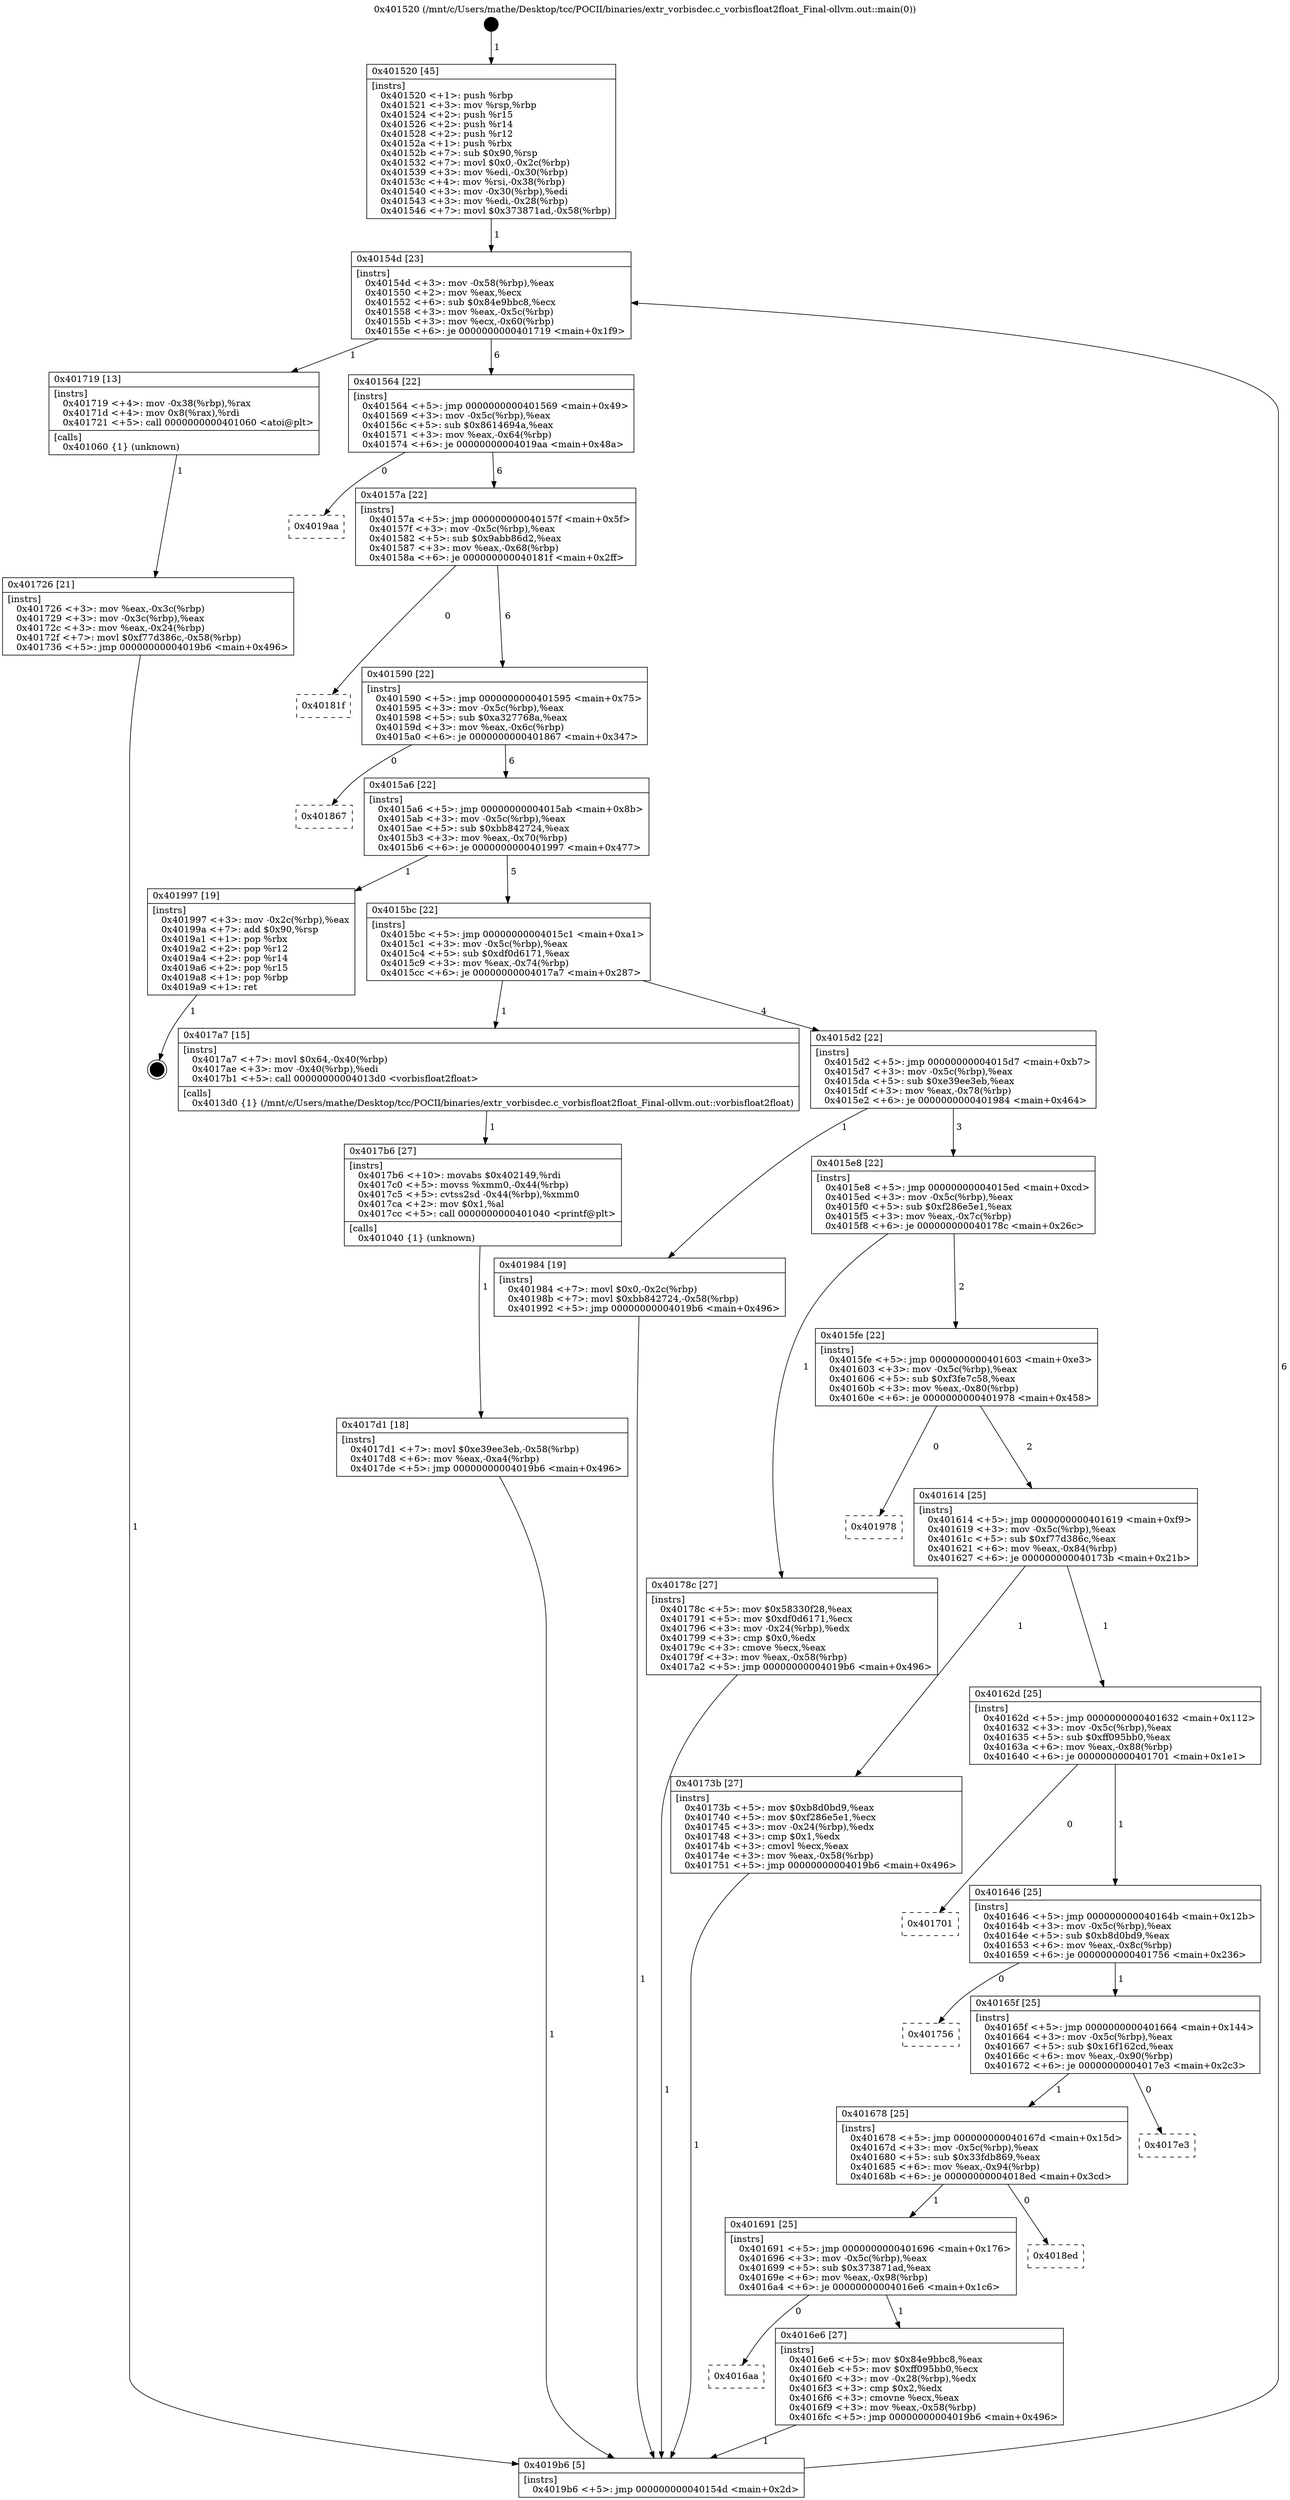 digraph "0x401520" {
  label = "0x401520 (/mnt/c/Users/mathe/Desktop/tcc/POCII/binaries/extr_vorbisdec.c_vorbisfloat2float_Final-ollvm.out::main(0))"
  labelloc = "t"
  node[shape=record]

  Entry [label="",width=0.3,height=0.3,shape=circle,fillcolor=black,style=filled]
  "0x40154d" [label="{
     0x40154d [23]\l
     | [instrs]\l
     &nbsp;&nbsp;0x40154d \<+3\>: mov -0x58(%rbp),%eax\l
     &nbsp;&nbsp;0x401550 \<+2\>: mov %eax,%ecx\l
     &nbsp;&nbsp;0x401552 \<+6\>: sub $0x84e9bbc8,%ecx\l
     &nbsp;&nbsp;0x401558 \<+3\>: mov %eax,-0x5c(%rbp)\l
     &nbsp;&nbsp;0x40155b \<+3\>: mov %ecx,-0x60(%rbp)\l
     &nbsp;&nbsp;0x40155e \<+6\>: je 0000000000401719 \<main+0x1f9\>\l
  }"]
  "0x401719" [label="{
     0x401719 [13]\l
     | [instrs]\l
     &nbsp;&nbsp;0x401719 \<+4\>: mov -0x38(%rbp),%rax\l
     &nbsp;&nbsp;0x40171d \<+4\>: mov 0x8(%rax),%rdi\l
     &nbsp;&nbsp;0x401721 \<+5\>: call 0000000000401060 \<atoi@plt\>\l
     | [calls]\l
     &nbsp;&nbsp;0x401060 \{1\} (unknown)\l
  }"]
  "0x401564" [label="{
     0x401564 [22]\l
     | [instrs]\l
     &nbsp;&nbsp;0x401564 \<+5\>: jmp 0000000000401569 \<main+0x49\>\l
     &nbsp;&nbsp;0x401569 \<+3\>: mov -0x5c(%rbp),%eax\l
     &nbsp;&nbsp;0x40156c \<+5\>: sub $0x8614694a,%eax\l
     &nbsp;&nbsp;0x401571 \<+3\>: mov %eax,-0x64(%rbp)\l
     &nbsp;&nbsp;0x401574 \<+6\>: je 00000000004019aa \<main+0x48a\>\l
  }"]
  Exit [label="",width=0.3,height=0.3,shape=circle,fillcolor=black,style=filled,peripheries=2]
  "0x4019aa" [label="{
     0x4019aa\l
  }", style=dashed]
  "0x40157a" [label="{
     0x40157a [22]\l
     | [instrs]\l
     &nbsp;&nbsp;0x40157a \<+5\>: jmp 000000000040157f \<main+0x5f\>\l
     &nbsp;&nbsp;0x40157f \<+3\>: mov -0x5c(%rbp),%eax\l
     &nbsp;&nbsp;0x401582 \<+5\>: sub $0x9abb86d2,%eax\l
     &nbsp;&nbsp;0x401587 \<+3\>: mov %eax,-0x68(%rbp)\l
     &nbsp;&nbsp;0x40158a \<+6\>: je 000000000040181f \<main+0x2ff\>\l
  }"]
  "0x4017d1" [label="{
     0x4017d1 [18]\l
     | [instrs]\l
     &nbsp;&nbsp;0x4017d1 \<+7\>: movl $0xe39ee3eb,-0x58(%rbp)\l
     &nbsp;&nbsp;0x4017d8 \<+6\>: mov %eax,-0xa4(%rbp)\l
     &nbsp;&nbsp;0x4017de \<+5\>: jmp 00000000004019b6 \<main+0x496\>\l
  }"]
  "0x40181f" [label="{
     0x40181f\l
  }", style=dashed]
  "0x401590" [label="{
     0x401590 [22]\l
     | [instrs]\l
     &nbsp;&nbsp;0x401590 \<+5\>: jmp 0000000000401595 \<main+0x75\>\l
     &nbsp;&nbsp;0x401595 \<+3\>: mov -0x5c(%rbp),%eax\l
     &nbsp;&nbsp;0x401598 \<+5\>: sub $0xa327768a,%eax\l
     &nbsp;&nbsp;0x40159d \<+3\>: mov %eax,-0x6c(%rbp)\l
     &nbsp;&nbsp;0x4015a0 \<+6\>: je 0000000000401867 \<main+0x347\>\l
  }"]
  "0x4017b6" [label="{
     0x4017b6 [27]\l
     | [instrs]\l
     &nbsp;&nbsp;0x4017b6 \<+10\>: movabs $0x402149,%rdi\l
     &nbsp;&nbsp;0x4017c0 \<+5\>: movss %xmm0,-0x44(%rbp)\l
     &nbsp;&nbsp;0x4017c5 \<+5\>: cvtss2sd -0x44(%rbp),%xmm0\l
     &nbsp;&nbsp;0x4017ca \<+2\>: mov $0x1,%al\l
     &nbsp;&nbsp;0x4017cc \<+5\>: call 0000000000401040 \<printf@plt\>\l
     | [calls]\l
     &nbsp;&nbsp;0x401040 \{1\} (unknown)\l
  }"]
  "0x401867" [label="{
     0x401867\l
  }", style=dashed]
  "0x4015a6" [label="{
     0x4015a6 [22]\l
     | [instrs]\l
     &nbsp;&nbsp;0x4015a6 \<+5\>: jmp 00000000004015ab \<main+0x8b\>\l
     &nbsp;&nbsp;0x4015ab \<+3\>: mov -0x5c(%rbp),%eax\l
     &nbsp;&nbsp;0x4015ae \<+5\>: sub $0xbb842724,%eax\l
     &nbsp;&nbsp;0x4015b3 \<+3\>: mov %eax,-0x70(%rbp)\l
     &nbsp;&nbsp;0x4015b6 \<+6\>: je 0000000000401997 \<main+0x477\>\l
  }"]
  "0x401726" [label="{
     0x401726 [21]\l
     | [instrs]\l
     &nbsp;&nbsp;0x401726 \<+3\>: mov %eax,-0x3c(%rbp)\l
     &nbsp;&nbsp;0x401729 \<+3\>: mov -0x3c(%rbp),%eax\l
     &nbsp;&nbsp;0x40172c \<+3\>: mov %eax,-0x24(%rbp)\l
     &nbsp;&nbsp;0x40172f \<+7\>: movl $0xf77d386c,-0x58(%rbp)\l
     &nbsp;&nbsp;0x401736 \<+5\>: jmp 00000000004019b6 \<main+0x496\>\l
  }"]
  "0x401997" [label="{
     0x401997 [19]\l
     | [instrs]\l
     &nbsp;&nbsp;0x401997 \<+3\>: mov -0x2c(%rbp),%eax\l
     &nbsp;&nbsp;0x40199a \<+7\>: add $0x90,%rsp\l
     &nbsp;&nbsp;0x4019a1 \<+1\>: pop %rbx\l
     &nbsp;&nbsp;0x4019a2 \<+2\>: pop %r12\l
     &nbsp;&nbsp;0x4019a4 \<+2\>: pop %r14\l
     &nbsp;&nbsp;0x4019a6 \<+2\>: pop %r15\l
     &nbsp;&nbsp;0x4019a8 \<+1\>: pop %rbp\l
     &nbsp;&nbsp;0x4019a9 \<+1\>: ret\l
  }"]
  "0x4015bc" [label="{
     0x4015bc [22]\l
     | [instrs]\l
     &nbsp;&nbsp;0x4015bc \<+5\>: jmp 00000000004015c1 \<main+0xa1\>\l
     &nbsp;&nbsp;0x4015c1 \<+3\>: mov -0x5c(%rbp),%eax\l
     &nbsp;&nbsp;0x4015c4 \<+5\>: sub $0xdf0d6171,%eax\l
     &nbsp;&nbsp;0x4015c9 \<+3\>: mov %eax,-0x74(%rbp)\l
     &nbsp;&nbsp;0x4015cc \<+6\>: je 00000000004017a7 \<main+0x287\>\l
  }"]
  "0x401520" [label="{
     0x401520 [45]\l
     | [instrs]\l
     &nbsp;&nbsp;0x401520 \<+1\>: push %rbp\l
     &nbsp;&nbsp;0x401521 \<+3\>: mov %rsp,%rbp\l
     &nbsp;&nbsp;0x401524 \<+2\>: push %r15\l
     &nbsp;&nbsp;0x401526 \<+2\>: push %r14\l
     &nbsp;&nbsp;0x401528 \<+2\>: push %r12\l
     &nbsp;&nbsp;0x40152a \<+1\>: push %rbx\l
     &nbsp;&nbsp;0x40152b \<+7\>: sub $0x90,%rsp\l
     &nbsp;&nbsp;0x401532 \<+7\>: movl $0x0,-0x2c(%rbp)\l
     &nbsp;&nbsp;0x401539 \<+3\>: mov %edi,-0x30(%rbp)\l
     &nbsp;&nbsp;0x40153c \<+4\>: mov %rsi,-0x38(%rbp)\l
     &nbsp;&nbsp;0x401540 \<+3\>: mov -0x30(%rbp),%edi\l
     &nbsp;&nbsp;0x401543 \<+3\>: mov %edi,-0x28(%rbp)\l
     &nbsp;&nbsp;0x401546 \<+7\>: movl $0x373871ad,-0x58(%rbp)\l
  }"]
  "0x4017a7" [label="{
     0x4017a7 [15]\l
     | [instrs]\l
     &nbsp;&nbsp;0x4017a7 \<+7\>: movl $0x64,-0x40(%rbp)\l
     &nbsp;&nbsp;0x4017ae \<+3\>: mov -0x40(%rbp),%edi\l
     &nbsp;&nbsp;0x4017b1 \<+5\>: call 00000000004013d0 \<vorbisfloat2float\>\l
     | [calls]\l
     &nbsp;&nbsp;0x4013d0 \{1\} (/mnt/c/Users/mathe/Desktop/tcc/POCII/binaries/extr_vorbisdec.c_vorbisfloat2float_Final-ollvm.out::vorbisfloat2float)\l
  }"]
  "0x4015d2" [label="{
     0x4015d2 [22]\l
     | [instrs]\l
     &nbsp;&nbsp;0x4015d2 \<+5\>: jmp 00000000004015d7 \<main+0xb7\>\l
     &nbsp;&nbsp;0x4015d7 \<+3\>: mov -0x5c(%rbp),%eax\l
     &nbsp;&nbsp;0x4015da \<+5\>: sub $0xe39ee3eb,%eax\l
     &nbsp;&nbsp;0x4015df \<+3\>: mov %eax,-0x78(%rbp)\l
     &nbsp;&nbsp;0x4015e2 \<+6\>: je 0000000000401984 \<main+0x464\>\l
  }"]
  "0x4019b6" [label="{
     0x4019b6 [5]\l
     | [instrs]\l
     &nbsp;&nbsp;0x4019b6 \<+5\>: jmp 000000000040154d \<main+0x2d\>\l
  }"]
  "0x401984" [label="{
     0x401984 [19]\l
     | [instrs]\l
     &nbsp;&nbsp;0x401984 \<+7\>: movl $0x0,-0x2c(%rbp)\l
     &nbsp;&nbsp;0x40198b \<+7\>: movl $0xbb842724,-0x58(%rbp)\l
     &nbsp;&nbsp;0x401992 \<+5\>: jmp 00000000004019b6 \<main+0x496\>\l
  }"]
  "0x4015e8" [label="{
     0x4015e8 [22]\l
     | [instrs]\l
     &nbsp;&nbsp;0x4015e8 \<+5\>: jmp 00000000004015ed \<main+0xcd\>\l
     &nbsp;&nbsp;0x4015ed \<+3\>: mov -0x5c(%rbp),%eax\l
     &nbsp;&nbsp;0x4015f0 \<+5\>: sub $0xf286e5e1,%eax\l
     &nbsp;&nbsp;0x4015f5 \<+3\>: mov %eax,-0x7c(%rbp)\l
     &nbsp;&nbsp;0x4015f8 \<+6\>: je 000000000040178c \<main+0x26c\>\l
  }"]
  "0x4016aa" [label="{
     0x4016aa\l
  }", style=dashed]
  "0x40178c" [label="{
     0x40178c [27]\l
     | [instrs]\l
     &nbsp;&nbsp;0x40178c \<+5\>: mov $0x58330f28,%eax\l
     &nbsp;&nbsp;0x401791 \<+5\>: mov $0xdf0d6171,%ecx\l
     &nbsp;&nbsp;0x401796 \<+3\>: mov -0x24(%rbp),%edx\l
     &nbsp;&nbsp;0x401799 \<+3\>: cmp $0x0,%edx\l
     &nbsp;&nbsp;0x40179c \<+3\>: cmove %ecx,%eax\l
     &nbsp;&nbsp;0x40179f \<+3\>: mov %eax,-0x58(%rbp)\l
     &nbsp;&nbsp;0x4017a2 \<+5\>: jmp 00000000004019b6 \<main+0x496\>\l
  }"]
  "0x4015fe" [label="{
     0x4015fe [22]\l
     | [instrs]\l
     &nbsp;&nbsp;0x4015fe \<+5\>: jmp 0000000000401603 \<main+0xe3\>\l
     &nbsp;&nbsp;0x401603 \<+3\>: mov -0x5c(%rbp),%eax\l
     &nbsp;&nbsp;0x401606 \<+5\>: sub $0xf3fe7c58,%eax\l
     &nbsp;&nbsp;0x40160b \<+3\>: mov %eax,-0x80(%rbp)\l
     &nbsp;&nbsp;0x40160e \<+6\>: je 0000000000401978 \<main+0x458\>\l
  }"]
  "0x4016e6" [label="{
     0x4016e6 [27]\l
     | [instrs]\l
     &nbsp;&nbsp;0x4016e6 \<+5\>: mov $0x84e9bbc8,%eax\l
     &nbsp;&nbsp;0x4016eb \<+5\>: mov $0xff095bb0,%ecx\l
     &nbsp;&nbsp;0x4016f0 \<+3\>: mov -0x28(%rbp),%edx\l
     &nbsp;&nbsp;0x4016f3 \<+3\>: cmp $0x2,%edx\l
     &nbsp;&nbsp;0x4016f6 \<+3\>: cmovne %ecx,%eax\l
     &nbsp;&nbsp;0x4016f9 \<+3\>: mov %eax,-0x58(%rbp)\l
     &nbsp;&nbsp;0x4016fc \<+5\>: jmp 00000000004019b6 \<main+0x496\>\l
  }"]
  "0x401978" [label="{
     0x401978\l
  }", style=dashed]
  "0x401614" [label="{
     0x401614 [25]\l
     | [instrs]\l
     &nbsp;&nbsp;0x401614 \<+5\>: jmp 0000000000401619 \<main+0xf9\>\l
     &nbsp;&nbsp;0x401619 \<+3\>: mov -0x5c(%rbp),%eax\l
     &nbsp;&nbsp;0x40161c \<+5\>: sub $0xf77d386c,%eax\l
     &nbsp;&nbsp;0x401621 \<+6\>: mov %eax,-0x84(%rbp)\l
     &nbsp;&nbsp;0x401627 \<+6\>: je 000000000040173b \<main+0x21b\>\l
  }"]
  "0x401691" [label="{
     0x401691 [25]\l
     | [instrs]\l
     &nbsp;&nbsp;0x401691 \<+5\>: jmp 0000000000401696 \<main+0x176\>\l
     &nbsp;&nbsp;0x401696 \<+3\>: mov -0x5c(%rbp),%eax\l
     &nbsp;&nbsp;0x401699 \<+5\>: sub $0x373871ad,%eax\l
     &nbsp;&nbsp;0x40169e \<+6\>: mov %eax,-0x98(%rbp)\l
     &nbsp;&nbsp;0x4016a4 \<+6\>: je 00000000004016e6 \<main+0x1c6\>\l
  }"]
  "0x40173b" [label="{
     0x40173b [27]\l
     | [instrs]\l
     &nbsp;&nbsp;0x40173b \<+5\>: mov $0xb8d0bd9,%eax\l
     &nbsp;&nbsp;0x401740 \<+5\>: mov $0xf286e5e1,%ecx\l
     &nbsp;&nbsp;0x401745 \<+3\>: mov -0x24(%rbp),%edx\l
     &nbsp;&nbsp;0x401748 \<+3\>: cmp $0x1,%edx\l
     &nbsp;&nbsp;0x40174b \<+3\>: cmovl %ecx,%eax\l
     &nbsp;&nbsp;0x40174e \<+3\>: mov %eax,-0x58(%rbp)\l
     &nbsp;&nbsp;0x401751 \<+5\>: jmp 00000000004019b6 \<main+0x496\>\l
  }"]
  "0x40162d" [label="{
     0x40162d [25]\l
     | [instrs]\l
     &nbsp;&nbsp;0x40162d \<+5\>: jmp 0000000000401632 \<main+0x112\>\l
     &nbsp;&nbsp;0x401632 \<+3\>: mov -0x5c(%rbp),%eax\l
     &nbsp;&nbsp;0x401635 \<+5\>: sub $0xff095bb0,%eax\l
     &nbsp;&nbsp;0x40163a \<+6\>: mov %eax,-0x88(%rbp)\l
     &nbsp;&nbsp;0x401640 \<+6\>: je 0000000000401701 \<main+0x1e1\>\l
  }"]
  "0x4018ed" [label="{
     0x4018ed\l
  }", style=dashed]
  "0x401701" [label="{
     0x401701\l
  }", style=dashed]
  "0x401646" [label="{
     0x401646 [25]\l
     | [instrs]\l
     &nbsp;&nbsp;0x401646 \<+5\>: jmp 000000000040164b \<main+0x12b\>\l
     &nbsp;&nbsp;0x40164b \<+3\>: mov -0x5c(%rbp),%eax\l
     &nbsp;&nbsp;0x40164e \<+5\>: sub $0xb8d0bd9,%eax\l
     &nbsp;&nbsp;0x401653 \<+6\>: mov %eax,-0x8c(%rbp)\l
     &nbsp;&nbsp;0x401659 \<+6\>: je 0000000000401756 \<main+0x236\>\l
  }"]
  "0x401678" [label="{
     0x401678 [25]\l
     | [instrs]\l
     &nbsp;&nbsp;0x401678 \<+5\>: jmp 000000000040167d \<main+0x15d\>\l
     &nbsp;&nbsp;0x40167d \<+3\>: mov -0x5c(%rbp),%eax\l
     &nbsp;&nbsp;0x401680 \<+5\>: sub $0x33fdb869,%eax\l
     &nbsp;&nbsp;0x401685 \<+6\>: mov %eax,-0x94(%rbp)\l
     &nbsp;&nbsp;0x40168b \<+6\>: je 00000000004018ed \<main+0x3cd\>\l
  }"]
  "0x401756" [label="{
     0x401756\l
  }", style=dashed]
  "0x40165f" [label="{
     0x40165f [25]\l
     | [instrs]\l
     &nbsp;&nbsp;0x40165f \<+5\>: jmp 0000000000401664 \<main+0x144\>\l
     &nbsp;&nbsp;0x401664 \<+3\>: mov -0x5c(%rbp),%eax\l
     &nbsp;&nbsp;0x401667 \<+5\>: sub $0x16f162cd,%eax\l
     &nbsp;&nbsp;0x40166c \<+6\>: mov %eax,-0x90(%rbp)\l
     &nbsp;&nbsp;0x401672 \<+6\>: je 00000000004017e3 \<main+0x2c3\>\l
  }"]
  "0x4017e3" [label="{
     0x4017e3\l
  }", style=dashed]
  Entry -> "0x401520" [label=" 1"]
  "0x40154d" -> "0x401719" [label=" 1"]
  "0x40154d" -> "0x401564" [label=" 6"]
  "0x401997" -> Exit [label=" 1"]
  "0x401564" -> "0x4019aa" [label=" 0"]
  "0x401564" -> "0x40157a" [label=" 6"]
  "0x401984" -> "0x4019b6" [label=" 1"]
  "0x40157a" -> "0x40181f" [label=" 0"]
  "0x40157a" -> "0x401590" [label=" 6"]
  "0x4017d1" -> "0x4019b6" [label=" 1"]
  "0x401590" -> "0x401867" [label=" 0"]
  "0x401590" -> "0x4015a6" [label=" 6"]
  "0x4017b6" -> "0x4017d1" [label=" 1"]
  "0x4015a6" -> "0x401997" [label=" 1"]
  "0x4015a6" -> "0x4015bc" [label=" 5"]
  "0x4017a7" -> "0x4017b6" [label=" 1"]
  "0x4015bc" -> "0x4017a7" [label=" 1"]
  "0x4015bc" -> "0x4015d2" [label=" 4"]
  "0x40178c" -> "0x4019b6" [label=" 1"]
  "0x4015d2" -> "0x401984" [label=" 1"]
  "0x4015d2" -> "0x4015e8" [label=" 3"]
  "0x40173b" -> "0x4019b6" [label=" 1"]
  "0x4015e8" -> "0x40178c" [label=" 1"]
  "0x4015e8" -> "0x4015fe" [label=" 2"]
  "0x401726" -> "0x4019b6" [label=" 1"]
  "0x4015fe" -> "0x401978" [label=" 0"]
  "0x4015fe" -> "0x401614" [label=" 2"]
  "0x401719" -> "0x401726" [label=" 1"]
  "0x401614" -> "0x40173b" [label=" 1"]
  "0x401614" -> "0x40162d" [label=" 1"]
  "0x401520" -> "0x40154d" [label=" 1"]
  "0x40162d" -> "0x401701" [label=" 0"]
  "0x40162d" -> "0x401646" [label=" 1"]
  "0x4016e6" -> "0x4019b6" [label=" 1"]
  "0x401646" -> "0x401756" [label=" 0"]
  "0x401646" -> "0x40165f" [label=" 1"]
  "0x401691" -> "0x4016e6" [label=" 1"]
  "0x40165f" -> "0x4017e3" [label=" 0"]
  "0x40165f" -> "0x401678" [label=" 1"]
  "0x401691" -> "0x4016aa" [label=" 0"]
  "0x401678" -> "0x4018ed" [label=" 0"]
  "0x401678" -> "0x401691" [label=" 1"]
  "0x4019b6" -> "0x40154d" [label=" 6"]
}
